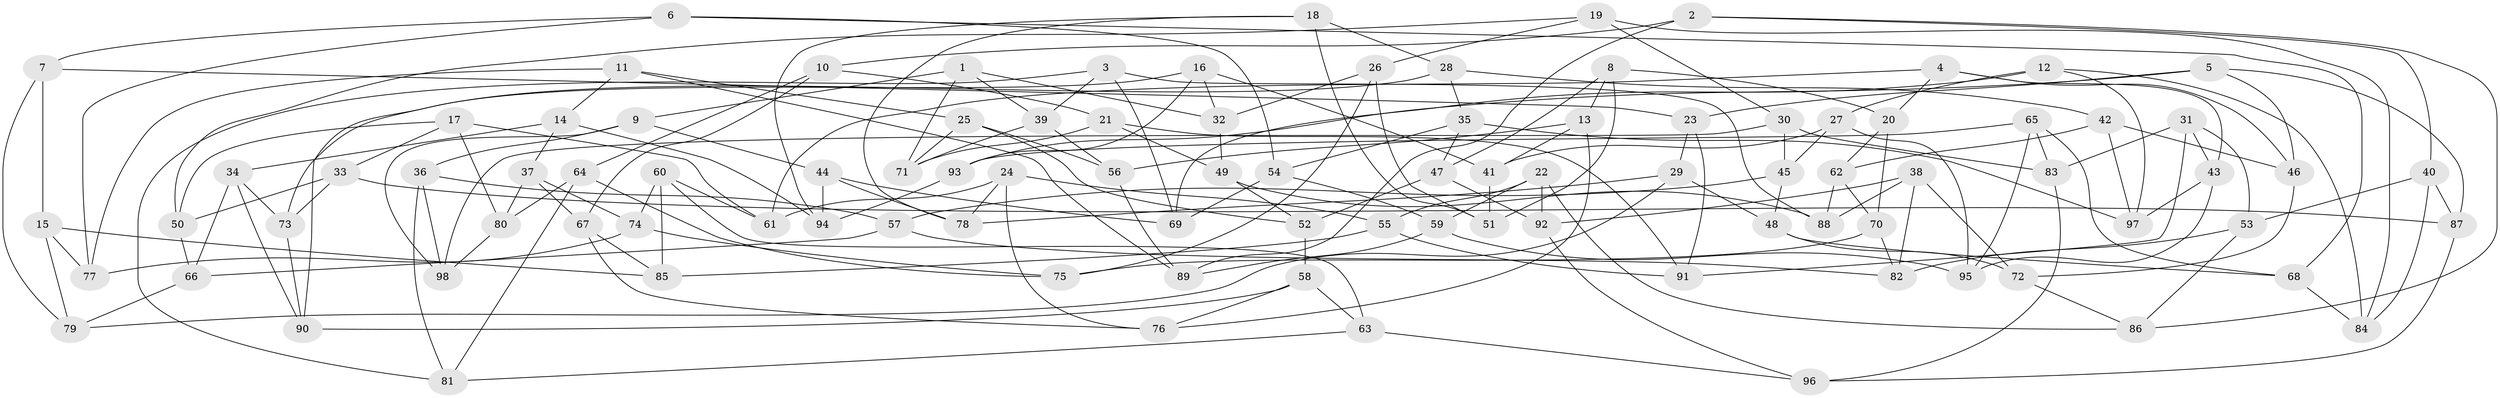 // Generated by graph-tools (version 1.1) at 2025/58/03/09/25 04:58:24]
// undirected, 98 vertices, 196 edges
graph export_dot {
graph [start="1"]
  node [color=gray90,style=filled];
  1;
  2;
  3;
  4;
  5;
  6;
  7;
  8;
  9;
  10;
  11;
  12;
  13;
  14;
  15;
  16;
  17;
  18;
  19;
  20;
  21;
  22;
  23;
  24;
  25;
  26;
  27;
  28;
  29;
  30;
  31;
  32;
  33;
  34;
  35;
  36;
  37;
  38;
  39;
  40;
  41;
  42;
  43;
  44;
  45;
  46;
  47;
  48;
  49;
  50;
  51;
  52;
  53;
  54;
  55;
  56;
  57;
  58;
  59;
  60;
  61;
  62;
  63;
  64;
  65;
  66;
  67;
  68;
  69;
  70;
  71;
  72;
  73;
  74;
  75;
  76;
  77;
  78;
  79;
  80;
  81;
  82;
  83;
  84;
  85;
  86;
  87;
  88;
  89;
  90;
  91;
  92;
  93;
  94;
  95;
  96;
  97;
  98;
  1 -- 71;
  1 -- 32;
  1 -- 39;
  1 -- 9;
  2 -- 10;
  2 -- 86;
  2 -- 89;
  2 -- 40;
  3 -- 88;
  3 -- 69;
  3 -- 39;
  3 -- 81;
  4 -- 20;
  4 -- 43;
  4 -- 46;
  4 -- 61;
  5 -- 23;
  5 -- 46;
  5 -- 87;
  5 -- 93;
  6 -- 7;
  6 -- 68;
  6 -- 77;
  6 -- 54;
  7 -- 23;
  7 -- 79;
  7 -- 15;
  8 -- 47;
  8 -- 13;
  8 -- 51;
  8 -- 20;
  9 -- 36;
  9 -- 44;
  9 -- 98;
  10 -- 64;
  10 -- 67;
  10 -- 21;
  11 -- 77;
  11 -- 25;
  11 -- 14;
  11 -- 89;
  12 -- 97;
  12 -- 84;
  12 -- 27;
  12 -- 69;
  13 -- 41;
  13 -- 76;
  13 -- 56;
  14 -- 94;
  14 -- 37;
  14 -- 34;
  15 -- 77;
  15 -- 79;
  15 -- 85;
  16 -- 93;
  16 -- 90;
  16 -- 32;
  16 -- 41;
  17 -- 50;
  17 -- 80;
  17 -- 61;
  17 -- 33;
  18 -- 94;
  18 -- 51;
  18 -- 78;
  18 -- 28;
  19 -- 26;
  19 -- 50;
  19 -- 84;
  19 -- 30;
  20 -- 62;
  20 -- 70;
  21 -- 91;
  21 -- 49;
  21 -- 71;
  22 -- 92;
  22 -- 55;
  22 -- 86;
  22 -- 59;
  23 -- 29;
  23 -- 91;
  24 -- 78;
  24 -- 55;
  24 -- 76;
  24 -- 61;
  25 -- 56;
  25 -- 71;
  25 -- 52;
  26 -- 51;
  26 -- 32;
  26 -- 75;
  27 -- 95;
  27 -- 45;
  27 -- 41;
  28 -- 73;
  28 -- 42;
  28 -- 35;
  29 -- 78;
  29 -- 48;
  29 -- 79;
  30 -- 98;
  30 -- 83;
  30 -- 45;
  31 -- 53;
  31 -- 83;
  31 -- 43;
  31 -- 91;
  32 -- 49;
  33 -- 73;
  33 -- 87;
  33 -- 50;
  34 -- 73;
  34 -- 90;
  34 -- 66;
  35 -- 97;
  35 -- 47;
  35 -- 54;
  36 -- 81;
  36 -- 98;
  36 -- 57;
  37 -- 67;
  37 -- 74;
  37 -- 80;
  38 -- 82;
  38 -- 72;
  38 -- 88;
  38 -- 92;
  39 -- 71;
  39 -- 56;
  40 -- 53;
  40 -- 87;
  40 -- 84;
  41 -- 51;
  42 -- 97;
  42 -- 62;
  42 -- 46;
  43 -- 95;
  43 -- 97;
  44 -- 69;
  44 -- 78;
  44 -- 94;
  45 -- 57;
  45 -- 48;
  46 -- 72;
  47 -- 52;
  47 -- 92;
  48 -- 68;
  48 -- 72;
  49 -- 52;
  49 -- 88;
  50 -- 66;
  52 -- 58;
  53 -- 86;
  53 -- 82;
  54 -- 69;
  54 -- 59;
  55 -- 85;
  55 -- 91;
  56 -- 89;
  57 -- 82;
  57 -- 66;
  58 -- 63;
  58 -- 76;
  58 -- 90;
  59 -- 89;
  59 -- 95;
  60 -- 74;
  60 -- 85;
  60 -- 61;
  60 -- 63;
  62 -- 88;
  62 -- 70;
  63 -- 96;
  63 -- 81;
  64 -- 75;
  64 -- 80;
  64 -- 81;
  65 -- 95;
  65 -- 68;
  65 -- 93;
  65 -- 83;
  66 -- 79;
  67 -- 85;
  67 -- 76;
  68 -- 84;
  70 -- 75;
  70 -- 82;
  72 -- 86;
  73 -- 90;
  74 -- 75;
  74 -- 77;
  80 -- 98;
  83 -- 96;
  87 -- 96;
  92 -- 96;
  93 -- 94;
}
